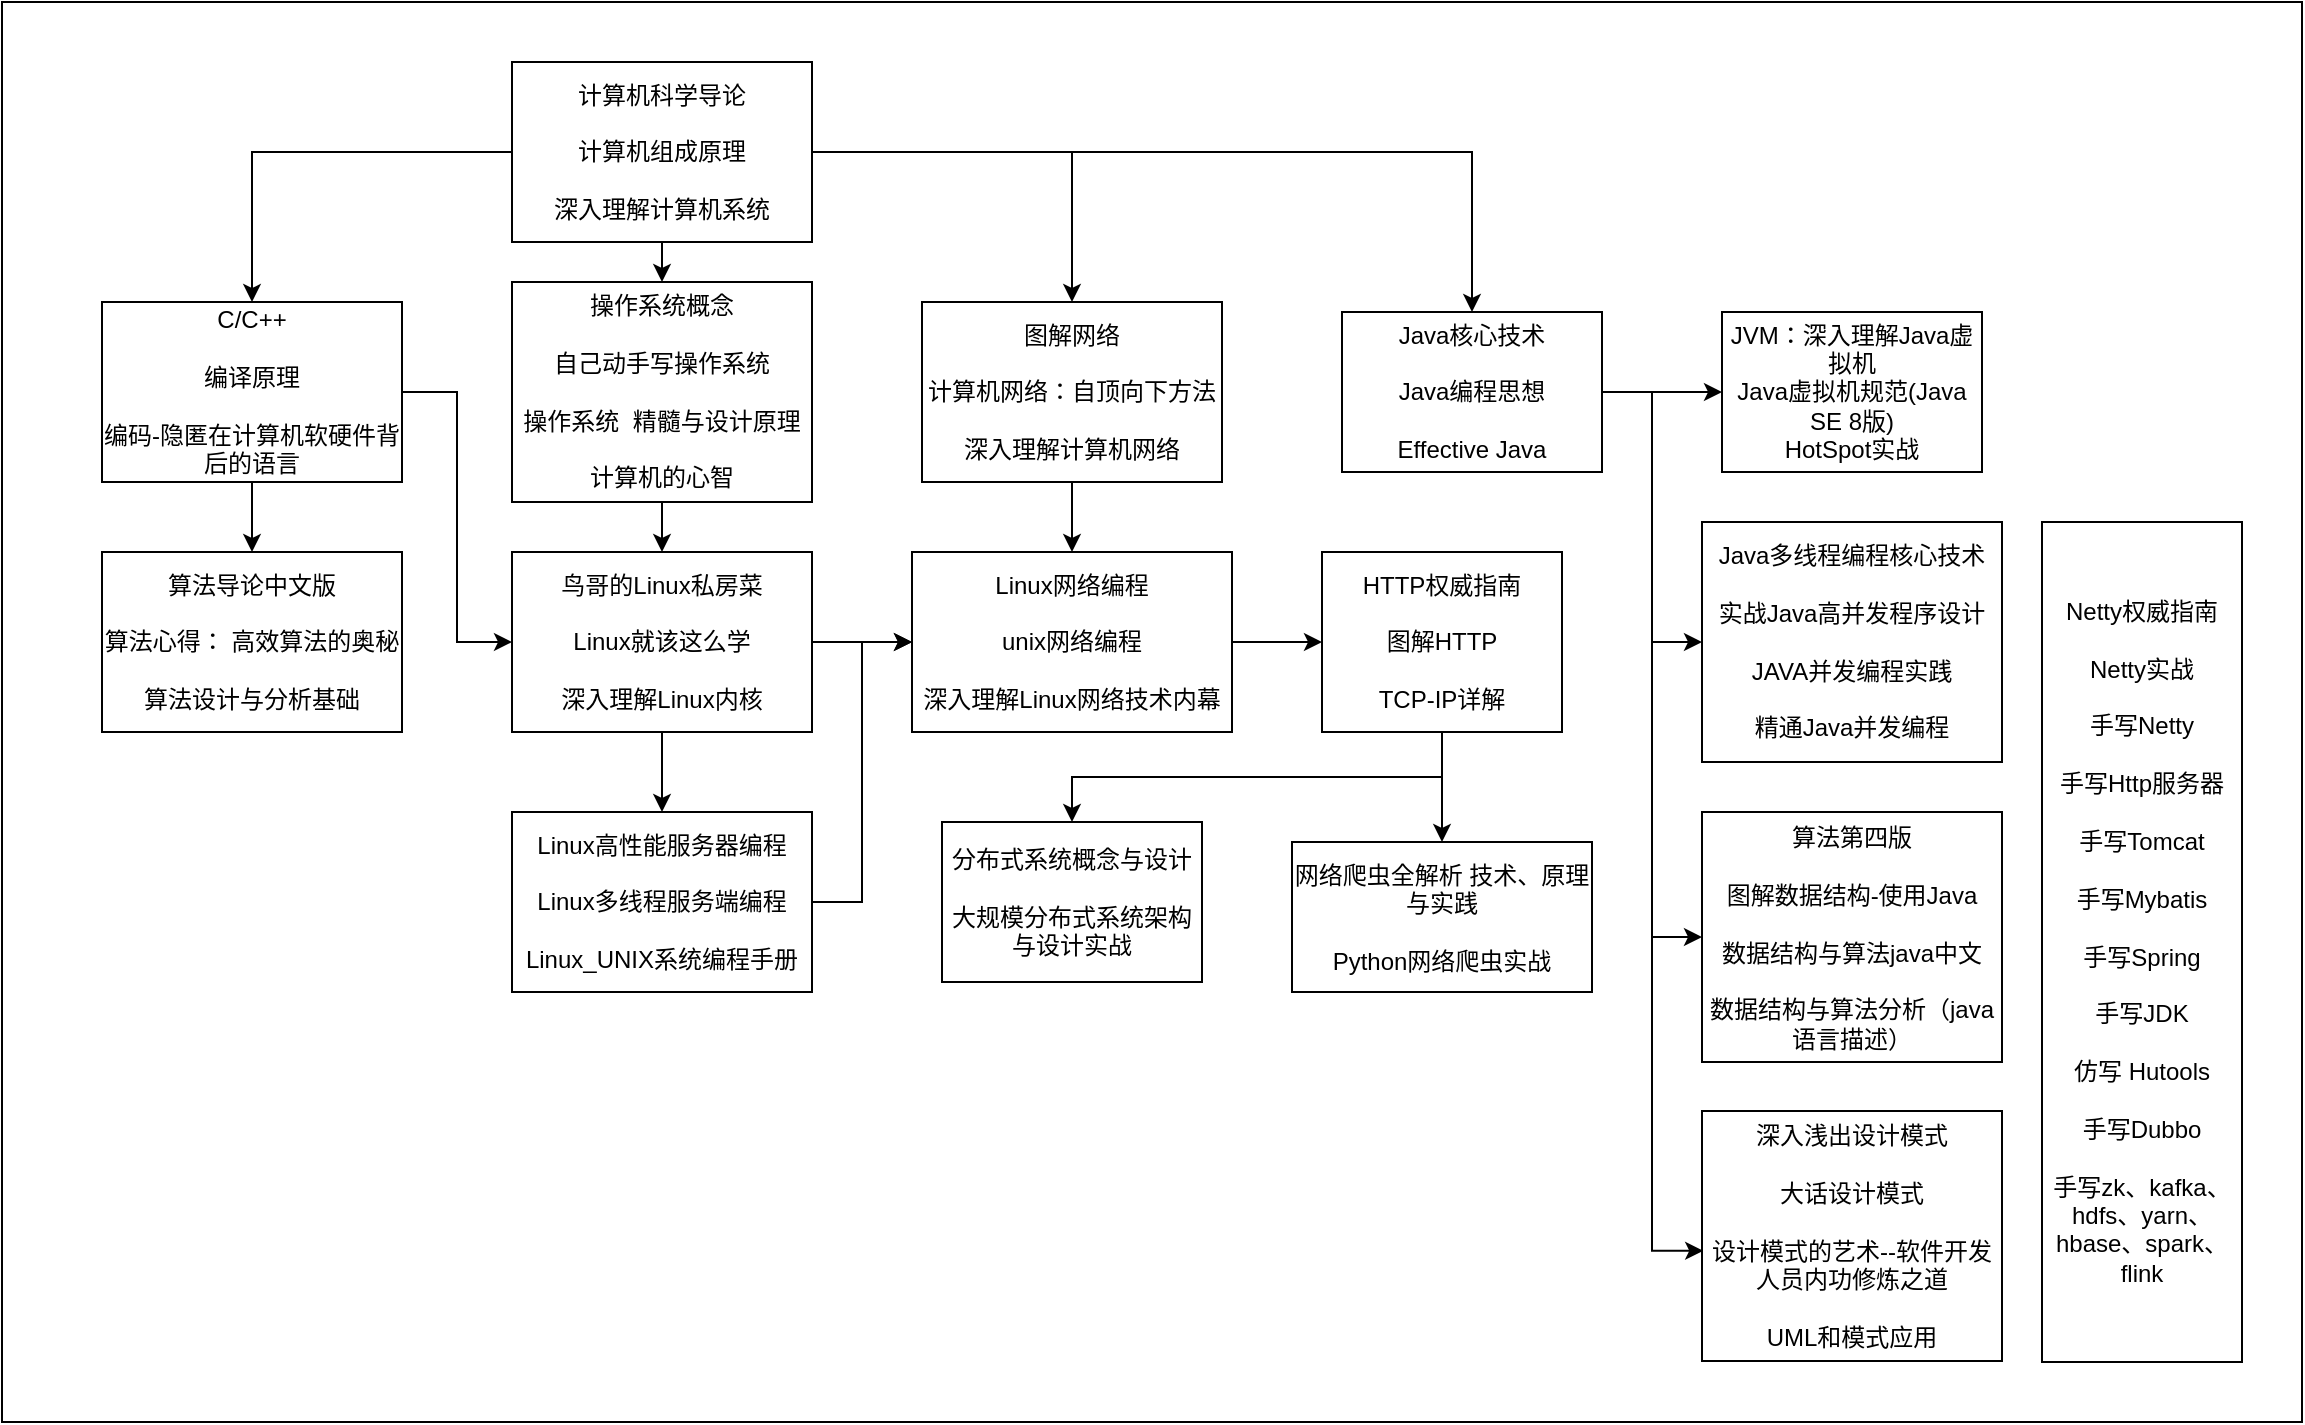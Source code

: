 <mxfile version="22.1.22" type="embed">
  <diagram id="oolxFyZerAbKBtgdI1CR" name="第 1 页">
    <mxGraphModel dx="2335" dy="1900" grid="1" gridSize="10" guides="1" tooltips="1" connect="1" arrows="1" fold="1" page="1" pageScale="1" pageWidth="827" pageHeight="1169" math="0" shadow="0">
      <root>
        <mxCell id="0" />
        <mxCell id="1" parent="0" />
        <mxCell id="GjXUgo9hvUYJmVXmrxzA-1" value="" style="rounded=0;whiteSpace=wrap;html=1;" parent="1" vertex="1">
          <mxGeometry x="130" y="30" width="1150" height="710" as="geometry" />
        </mxCell>
        <mxCell id="20IfCko1K_p9dKJKFMBF-22" style="edgeStyle=orthogonalEdgeStyle;rounded=0;orthogonalLoop=1;jettySize=auto;html=1;exitX=0.5;exitY=1;exitDx=0;exitDy=0;entryX=0.5;entryY=0;entryDx=0;entryDy=0;" parent="1" source="20IfCko1K_p9dKJKFMBF-1" target="20IfCko1K_p9dKJKFMBF-9" edge="1">
          <mxGeometry relative="1" as="geometry" />
        </mxCell>
        <mxCell id="20IfCko1K_p9dKJKFMBF-27" style="edgeStyle=orthogonalEdgeStyle;rounded=0;orthogonalLoop=1;jettySize=auto;html=1;exitX=1;exitY=0.5;exitDx=0;exitDy=0;" parent="1" source="20IfCko1K_p9dKJKFMBF-1" target="20IfCko1K_p9dKJKFMBF-10" edge="1">
          <mxGeometry relative="1" as="geometry" />
        </mxCell>
        <mxCell id="20IfCko1K_p9dKJKFMBF-29" style="edgeStyle=orthogonalEdgeStyle;rounded=0;orthogonalLoop=1;jettySize=auto;html=1;exitX=0;exitY=0.5;exitDx=0;exitDy=0;" parent="1" source="20IfCko1K_p9dKJKFMBF-1" target="20IfCko1K_p9dKJKFMBF-16" edge="1">
          <mxGeometry relative="1" as="geometry" />
        </mxCell>
        <mxCell id="kVwcVfplmmnHwAyb_KYD-3" style="edgeStyle=orthogonalEdgeStyle;rounded=0;orthogonalLoop=1;jettySize=auto;html=1;exitX=1;exitY=0.5;exitDx=0;exitDy=0;entryX=0.5;entryY=0;entryDx=0;entryDy=0;" parent="1" source="20IfCko1K_p9dKJKFMBF-1" target="kVwcVfplmmnHwAyb_KYD-2" edge="1">
          <mxGeometry relative="1" as="geometry" />
        </mxCell>
        <mxCell id="20IfCko1K_p9dKJKFMBF-1" value="计算机科学导论&lt;br&gt;&lt;br&gt;计算机组成原理&lt;br&gt;&lt;br&gt;深入理解计算机系统" style="rounded=0;whiteSpace=wrap;html=1;" parent="1" vertex="1">
          <mxGeometry x="385" y="60" width="150" height="90" as="geometry" />
        </mxCell>
        <mxCell id="20IfCko1K_p9dKJKFMBF-23" style="edgeStyle=orthogonalEdgeStyle;rounded=0;orthogonalLoop=1;jettySize=auto;html=1;exitX=0.5;exitY=1;exitDx=0;exitDy=0;entryX=0.5;entryY=0;entryDx=0;entryDy=0;" parent="1" source="20IfCko1K_p9dKJKFMBF-9" target="20IfCko1K_p9dKJKFMBF-13" edge="1">
          <mxGeometry relative="1" as="geometry" />
        </mxCell>
        <mxCell id="20IfCko1K_p9dKJKFMBF-9" value="操作系统概念&lt;br&gt;&lt;br&gt;自己动手写操作系统&lt;br&gt;&lt;br&gt;操作系统&amp;nbsp; 精髓与设计原理&lt;br&gt;&lt;br&gt;计算机的心智" style="rounded=0;whiteSpace=wrap;html=1;" parent="1" vertex="1">
          <mxGeometry x="385" y="170" width="150" height="110" as="geometry" />
        </mxCell>
        <mxCell id="20IfCko1K_p9dKJKFMBF-28" style="edgeStyle=orthogonalEdgeStyle;rounded=0;orthogonalLoop=1;jettySize=auto;html=1;exitX=0.5;exitY=1;exitDx=0;exitDy=0;" parent="1" source="20IfCko1K_p9dKJKFMBF-10" target="20IfCko1K_p9dKJKFMBF-14" edge="1">
          <mxGeometry relative="1" as="geometry" />
        </mxCell>
        <mxCell id="20IfCko1K_p9dKJKFMBF-10" value="图解网络&lt;br&gt;&lt;br&gt;计算机网络：自顶向下方法&lt;br&gt;&lt;br&gt;深入理解计算机网络" style="rounded=0;whiteSpace=wrap;html=1;" parent="1" vertex="1">
          <mxGeometry x="590" y="180" width="150" height="90" as="geometry" />
        </mxCell>
        <mxCell id="20IfCko1K_p9dKJKFMBF-34" style="edgeStyle=orthogonalEdgeStyle;rounded=0;orthogonalLoop=1;jettySize=auto;html=1;exitX=0.5;exitY=1;exitDx=0;exitDy=0;" parent="1" source="20IfCko1K_p9dKJKFMBF-11" target="20IfCko1K_p9dKJKFMBF-21" edge="1">
          <mxGeometry relative="1" as="geometry" />
        </mxCell>
        <mxCell id="kVwcVfplmmnHwAyb_KYD-8" style="edgeStyle=orthogonalEdgeStyle;rounded=0;orthogonalLoop=1;jettySize=auto;html=1;exitX=0.5;exitY=1;exitDx=0;exitDy=0;entryX=0.5;entryY=0;entryDx=0;entryDy=0;" parent="1" source="20IfCko1K_p9dKJKFMBF-11" target="20IfCko1K_p9dKJKFMBF-19" edge="1">
          <mxGeometry relative="1" as="geometry" />
        </mxCell>
        <mxCell id="20IfCko1K_p9dKJKFMBF-11" value="HTTP权威指南&lt;br&gt;&lt;br&gt;图解HTTP&lt;br&gt;&lt;br&gt;TCP-IP详解" style="rounded=0;whiteSpace=wrap;html=1;" parent="1" vertex="1">
          <mxGeometry x="790" y="305" width="120" height="90" as="geometry" />
        </mxCell>
        <mxCell id="20IfCko1K_p9dKJKFMBF-25" style="edgeStyle=orthogonalEdgeStyle;rounded=0;orthogonalLoop=1;jettySize=auto;html=1;exitX=1;exitY=0.5;exitDx=0;exitDy=0;" parent="1" source="20IfCko1K_p9dKJKFMBF-13" target="20IfCko1K_p9dKJKFMBF-14" edge="1">
          <mxGeometry relative="1" as="geometry" />
        </mxCell>
        <mxCell id="20IfCko1K_p9dKJKFMBF-30" style="edgeStyle=orthogonalEdgeStyle;rounded=0;orthogonalLoop=1;jettySize=auto;html=1;exitX=0.5;exitY=1;exitDx=0;exitDy=0;entryX=0.5;entryY=0;entryDx=0;entryDy=0;" parent="1" source="20IfCko1K_p9dKJKFMBF-13" target="20IfCko1K_p9dKJKFMBF-15" edge="1">
          <mxGeometry relative="1" as="geometry" />
        </mxCell>
        <mxCell id="20IfCko1K_p9dKJKFMBF-13" value="鸟哥的Linux私房菜&lt;br&gt;&lt;br&gt;Linux就该这么学&lt;br&gt;&lt;br&gt;深入理解Linux内核" style="rounded=0;whiteSpace=wrap;html=1;" parent="1" vertex="1">
          <mxGeometry x="385" y="305" width="150" height="90" as="geometry" />
        </mxCell>
        <mxCell id="20IfCko1K_p9dKJKFMBF-26" style="edgeStyle=orthogonalEdgeStyle;rounded=0;orthogonalLoop=1;jettySize=auto;html=1;exitX=1;exitY=0.5;exitDx=0;exitDy=0;entryX=0;entryY=0.5;entryDx=0;entryDy=0;" parent="1" source="20IfCko1K_p9dKJKFMBF-14" target="20IfCko1K_p9dKJKFMBF-11" edge="1">
          <mxGeometry relative="1" as="geometry" />
        </mxCell>
        <mxCell id="20IfCko1K_p9dKJKFMBF-14" value="Linux网络编程&lt;br&gt;&lt;br&gt;unix网络编程&lt;br&gt;&lt;br&gt;深入理解Linux网络技术内幕" style="rounded=0;whiteSpace=wrap;html=1;" parent="1" vertex="1">
          <mxGeometry x="585" y="305" width="160" height="90" as="geometry" />
        </mxCell>
        <mxCell id="20IfCko1K_p9dKJKFMBF-31" style="edgeStyle=orthogonalEdgeStyle;rounded=0;orthogonalLoop=1;jettySize=auto;html=1;exitX=1;exitY=0.5;exitDx=0;exitDy=0;entryX=0;entryY=0.5;entryDx=0;entryDy=0;" parent="1" source="20IfCko1K_p9dKJKFMBF-15" target="20IfCko1K_p9dKJKFMBF-14" edge="1">
          <mxGeometry relative="1" as="geometry" />
        </mxCell>
        <mxCell id="20IfCko1K_p9dKJKFMBF-15" value="Linux高性能服务器编程&lt;br&gt;&lt;br&gt;Linux多线程服务端编程&lt;br&gt;&lt;br&gt;Linux_UNIX系统编程手册" style="rounded=0;whiteSpace=wrap;html=1;" parent="1" vertex="1">
          <mxGeometry x="385" y="435" width="150" height="90" as="geometry" />
        </mxCell>
        <mxCell id="20IfCko1K_p9dKJKFMBF-32" style="edgeStyle=orthogonalEdgeStyle;rounded=0;orthogonalLoop=1;jettySize=auto;html=1;exitX=1;exitY=0.5;exitDx=0;exitDy=0;entryX=0;entryY=0.5;entryDx=0;entryDy=0;" parent="1" source="20IfCko1K_p9dKJKFMBF-16" target="20IfCko1K_p9dKJKFMBF-13" edge="1">
          <mxGeometry relative="1" as="geometry" />
        </mxCell>
        <mxCell id="20IfCko1K_p9dKJKFMBF-33" style="edgeStyle=orthogonalEdgeStyle;rounded=0;orthogonalLoop=1;jettySize=auto;html=1;exitX=0.5;exitY=1;exitDx=0;exitDy=0;entryX=0.5;entryY=0;entryDx=0;entryDy=0;" parent="1" source="20IfCko1K_p9dKJKFMBF-16" target="20IfCko1K_p9dKJKFMBF-18" edge="1">
          <mxGeometry relative="1" as="geometry" />
        </mxCell>
        <mxCell id="20IfCko1K_p9dKJKFMBF-16" value="C/C++&lt;br&gt;&lt;br&gt;编译原理&lt;br&gt;&lt;br&gt;编码-隐匿在计算机软硬件背后的语言" style="rounded=0;whiteSpace=wrap;html=1;" parent="1" vertex="1">
          <mxGeometry x="180" y="180" width="150" height="90" as="geometry" />
        </mxCell>
        <mxCell id="20IfCko1K_p9dKJKFMBF-17" value="算法第四版&lt;br&gt;&lt;br&gt;图解数据结构-使用Java&lt;br&gt;&lt;br&gt;数据结构与算法java中文&lt;br&gt;&lt;br&gt;数据结构与算法分析（java语言描述）" style="rounded=0;whiteSpace=wrap;html=1;" parent="1" vertex="1">
          <mxGeometry x="980" y="435" width="150" height="125" as="geometry" />
        </mxCell>
        <mxCell id="20IfCko1K_p9dKJKFMBF-18" value="算法导论中文版&lt;br&gt;&lt;br&gt;算法心得： 高效算法的奥秘&lt;br&gt;&lt;br&gt;算法设计与分析基础" style="rounded=0;whiteSpace=wrap;html=1;" parent="1" vertex="1">
          <mxGeometry x="180" y="305" width="150" height="90" as="geometry" />
        </mxCell>
        <mxCell id="20IfCko1K_p9dKJKFMBF-19" value="网络爬虫全解析 技术、原理与实践&lt;br&gt;&lt;br&gt;Python网络爬虫实战" style="rounded=0;whiteSpace=wrap;html=1;" parent="1" vertex="1">
          <mxGeometry x="775" y="450" width="150" height="75" as="geometry" />
        </mxCell>
        <mxCell id="20IfCko1K_p9dKJKFMBF-20" value="Java多线程编程核心技术&lt;br&gt;&lt;br&gt;实战Java高并发程序设计&lt;br&gt;&lt;br&gt;JAVA并发编程实践&lt;br&gt;&lt;br&gt;精通Java并发编程" style="rounded=0;whiteSpace=wrap;html=1;" parent="1" vertex="1">
          <mxGeometry x="980" y="290" width="150" height="120" as="geometry" />
        </mxCell>
        <mxCell id="20IfCko1K_p9dKJKFMBF-21" value="分布式系统概念与设计&lt;br&gt;&lt;br&gt;大规模分布式系统架构与设计实战" style="rounded=0;whiteSpace=wrap;html=1;" parent="1" vertex="1">
          <mxGeometry x="600" y="440" width="130" height="80" as="geometry" />
        </mxCell>
        <mxCell id="kVwcVfplmmnHwAyb_KYD-4" style="edgeStyle=orthogonalEdgeStyle;rounded=0;orthogonalLoop=1;jettySize=auto;html=1;exitX=1;exitY=0.5;exitDx=0;exitDy=0;entryX=0;entryY=0.5;entryDx=0;entryDy=0;" parent="1" source="kVwcVfplmmnHwAyb_KYD-2" target="20IfCko1K_p9dKJKFMBF-20" edge="1">
          <mxGeometry relative="1" as="geometry" />
        </mxCell>
        <mxCell id="kVwcVfplmmnHwAyb_KYD-7" style="edgeStyle=orthogonalEdgeStyle;rounded=0;orthogonalLoop=1;jettySize=auto;html=1;exitX=1;exitY=0.5;exitDx=0;exitDy=0;" parent="1" source="kVwcVfplmmnHwAyb_KYD-2" target="kVwcVfplmmnHwAyb_KYD-6" edge="1">
          <mxGeometry relative="1" as="geometry" />
        </mxCell>
        <mxCell id="kVwcVfplmmnHwAyb_KYD-9" style="edgeStyle=orthogonalEdgeStyle;rounded=0;orthogonalLoop=1;jettySize=auto;html=1;exitX=1;exitY=0.5;exitDx=0;exitDy=0;entryX=0;entryY=0.5;entryDx=0;entryDy=0;" parent="1" source="kVwcVfplmmnHwAyb_KYD-2" target="20IfCko1K_p9dKJKFMBF-17" edge="1">
          <mxGeometry relative="1" as="geometry" />
        </mxCell>
        <mxCell id="kVwcVfplmmnHwAyb_KYD-13" style="edgeStyle=orthogonalEdgeStyle;rounded=0;orthogonalLoop=1;jettySize=auto;html=1;exitX=1;exitY=0.5;exitDx=0;exitDy=0;entryX=0.004;entryY=0.559;entryDx=0;entryDy=0;entryPerimeter=0;" parent="1" source="kVwcVfplmmnHwAyb_KYD-2" target="kVwcVfplmmnHwAyb_KYD-12" edge="1">
          <mxGeometry relative="1" as="geometry" />
        </mxCell>
        <mxCell id="kVwcVfplmmnHwAyb_KYD-2" value="Java核心技术&lt;br&gt;&lt;br&gt;Java编程思想&lt;br&gt;&lt;br&gt;Effective Java" style="rounded=0;whiteSpace=wrap;html=1;" parent="1" vertex="1">
          <mxGeometry x="800" y="185" width="130" height="80" as="geometry" />
        </mxCell>
        <mxCell id="kVwcVfplmmnHwAyb_KYD-6" value="JVM：深入理解Java虚拟机&lt;br&gt;Java虚拟机规范(Java SE 8版)&lt;br&gt;HotSpot实战" style="rounded=0;whiteSpace=wrap;html=1;" parent="1" vertex="1">
          <mxGeometry x="990" y="185" width="130" height="80" as="geometry" />
        </mxCell>
        <mxCell id="kVwcVfplmmnHwAyb_KYD-10" value="Netty权威指南&lt;br&gt;&lt;br&gt;Netty实战&lt;br&gt;&lt;br&gt;手写Netty&lt;br&gt;&lt;br&gt;手写Http服务器&lt;br&gt;&lt;br&gt;手写Tomcat&lt;br&gt;&lt;br&gt;手写Mybatis&lt;br&gt;&lt;br&gt;手写Spring&lt;br&gt;&lt;br&gt;手写JDK&lt;br&gt;&lt;br&gt;仿写 Hutools&lt;br&gt;&lt;br&gt;手写Dubbo&lt;br&gt;&lt;br&gt;手写zk、kafka、hdfs、yarn、hbase、spark、flink" style="rounded=0;whiteSpace=wrap;html=1;" parent="1" vertex="1">
          <mxGeometry x="1150" y="290" width="100" height="420" as="geometry" />
        </mxCell>
        <mxCell id="kVwcVfplmmnHwAyb_KYD-12" value="深入浅出设计模式&lt;br&gt;&lt;br&gt;大话设计模式&lt;br&gt;&lt;br&gt;设计模式的艺术--软件开发人员内功修炼之道&lt;br&gt;&lt;br&gt;UML和模式应用" style="rounded=0;whiteSpace=wrap;html=1;" parent="1" vertex="1">
          <mxGeometry x="980" y="584.5" width="150" height="125" as="geometry" />
        </mxCell>
      </root>
    </mxGraphModel>
  </diagram>
</mxfile>
